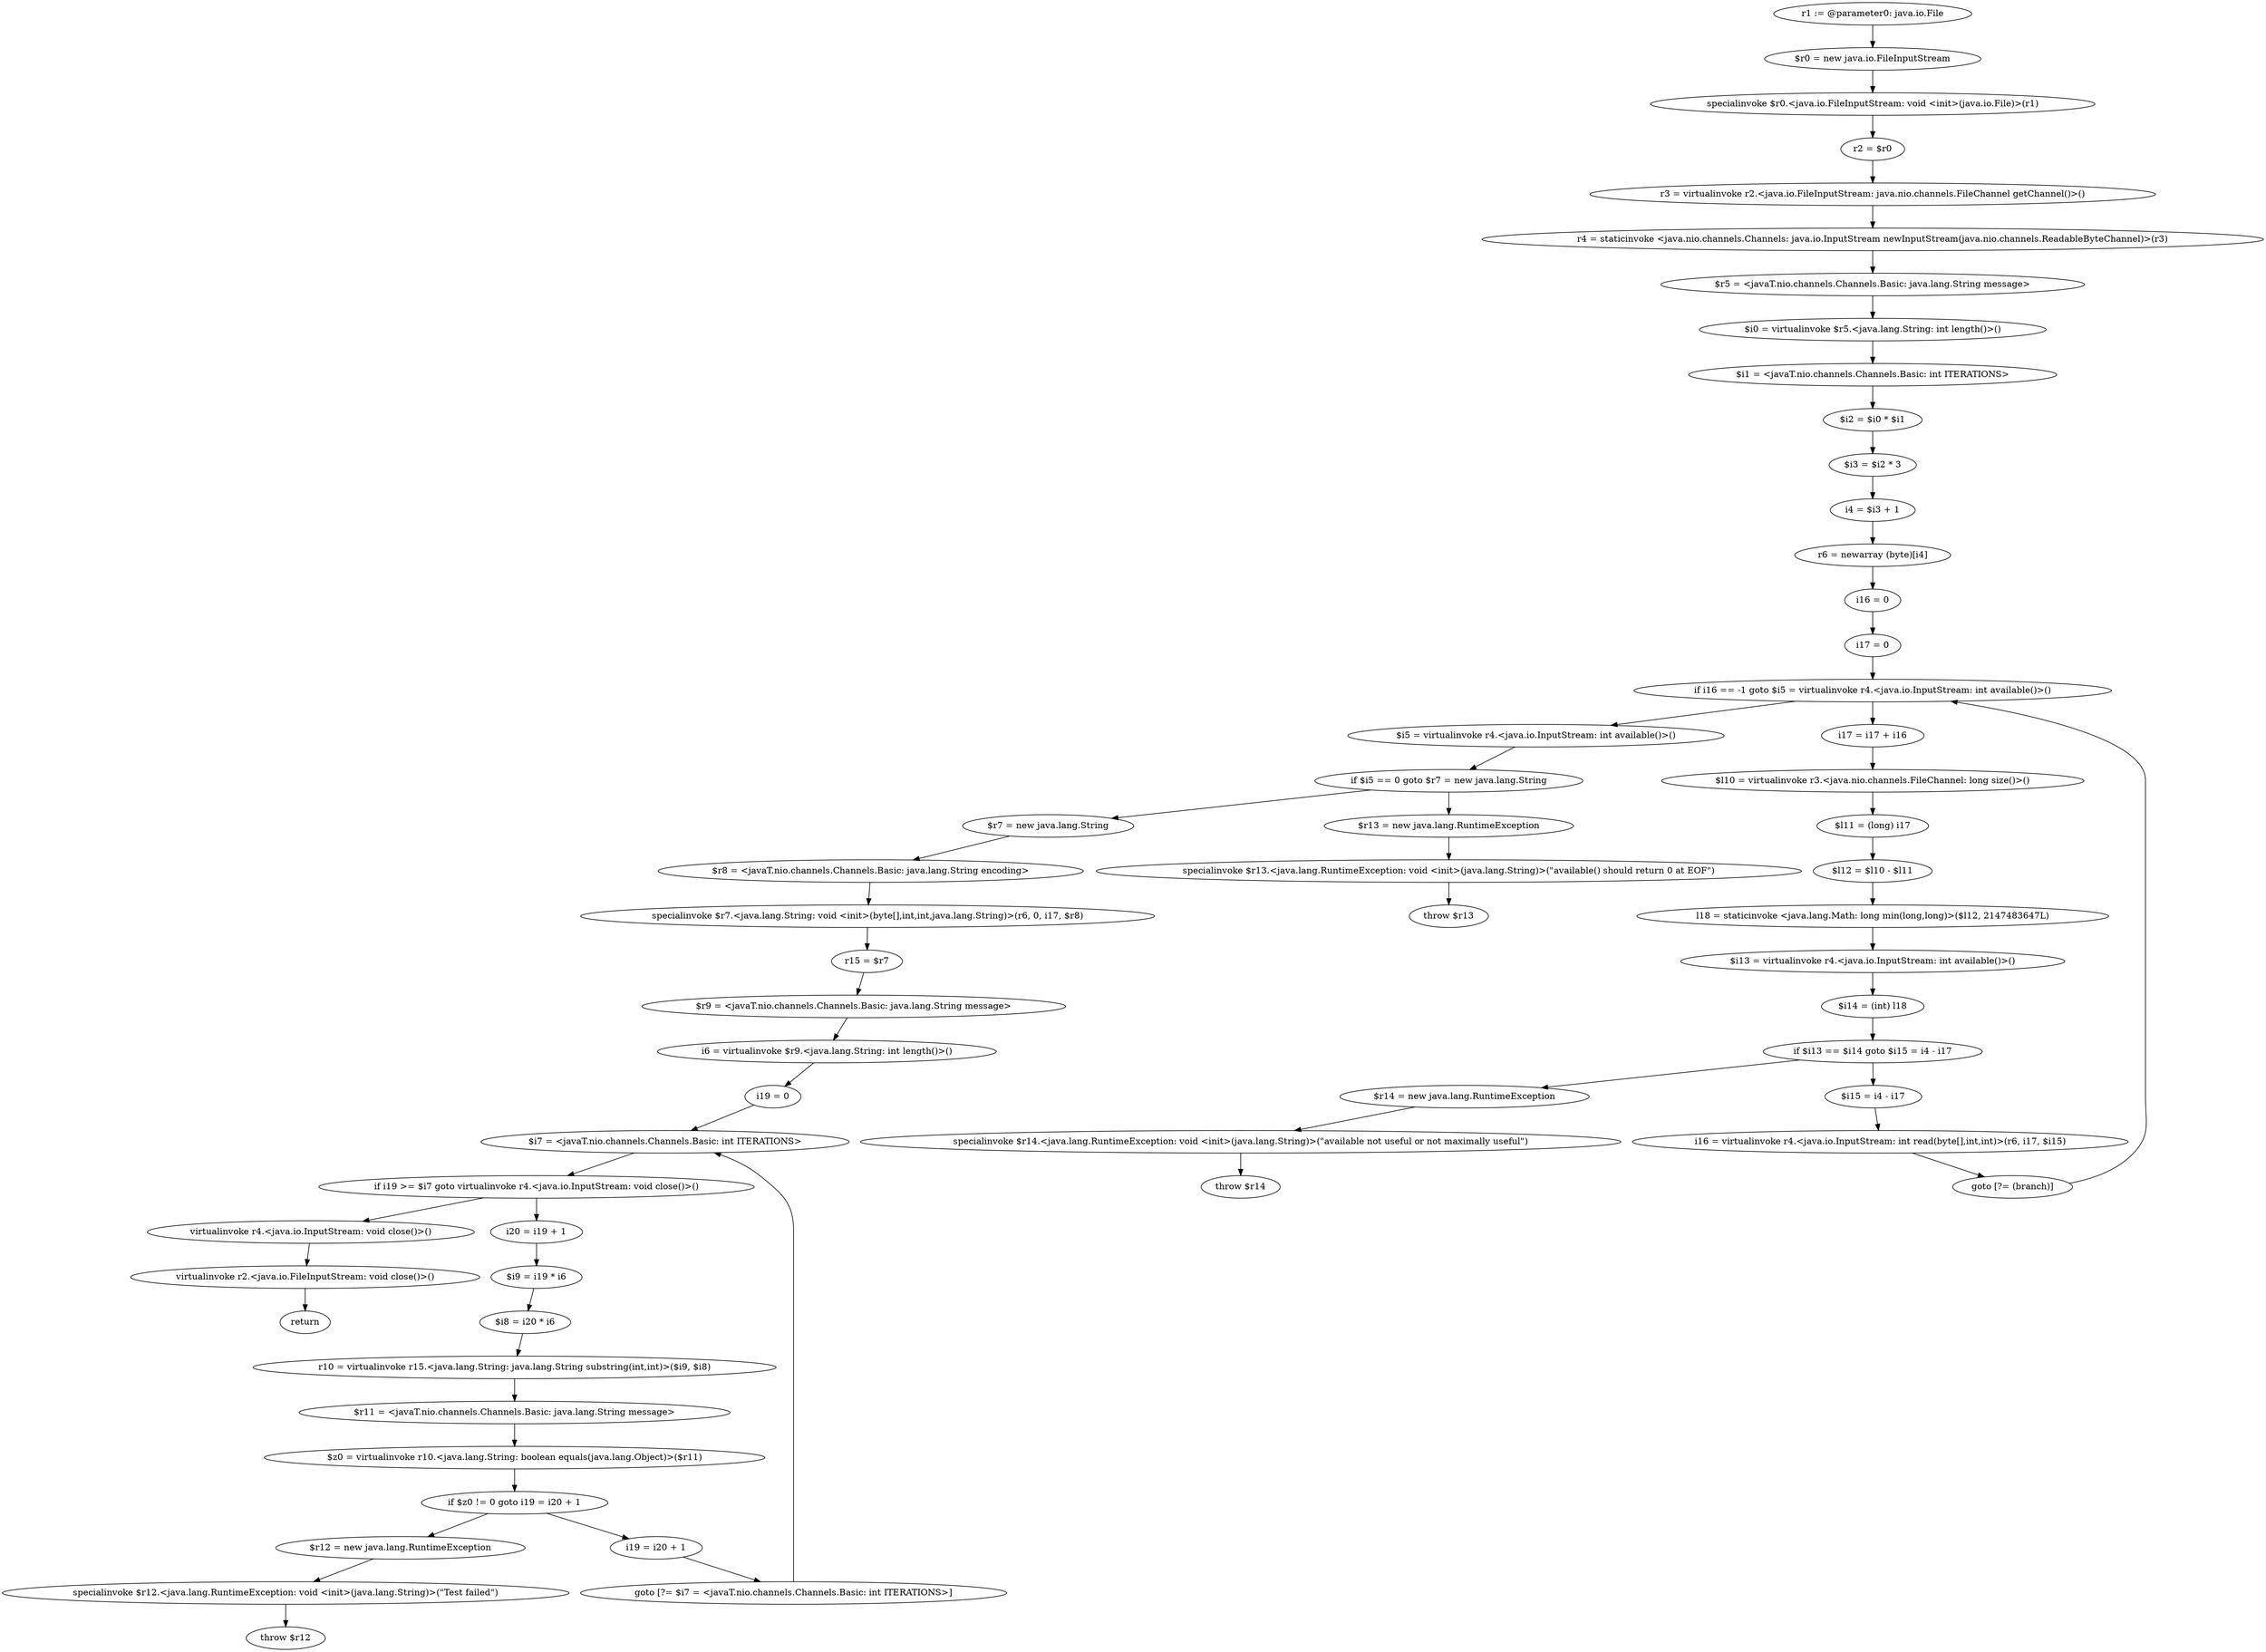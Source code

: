 digraph "unitGraph" {
    "r1 := @parameter0: java.io.File"
    "$r0 = new java.io.FileInputStream"
    "specialinvoke $r0.<java.io.FileInputStream: void <init>(java.io.File)>(r1)"
    "r2 = $r0"
    "r3 = virtualinvoke r2.<java.io.FileInputStream: java.nio.channels.FileChannel getChannel()>()"
    "r4 = staticinvoke <java.nio.channels.Channels: java.io.InputStream newInputStream(java.nio.channels.ReadableByteChannel)>(r3)"
    "$r5 = <javaT.nio.channels.Channels.Basic: java.lang.String message>"
    "$i0 = virtualinvoke $r5.<java.lang.String: int length()>()"
    "$i1 = <javaT.nio.channels.Channels.Basic: int ITERATIONS>"
    "$i2 = $i0 * $i1"
    "$i3 = $i2 * 3"
    "i4 = $i3 + 1"
    "r6 = newarray (byte)[i4]"
    "i16 = 0"
    "i17 = 0"
    "if i16 == -1 goto $i5 = virtualinvoke r4.<java.io.InputStream: int available()>()"
    "i17 = i17 + i16"
    "$l10 = virtualinvoke r3.<java.nio.channels.FileChannel: long size()>()"
    "$l11 = (long) i17"
    "$l12 = $l10 - $l11"
    "l18 = staticinvoke <java.lang.Math: long min(long,long)>($l12, 2147483647L)"
    "$i13 = virtualinvoke r4.<java.io.InputStream: int available()>()"
    "$i14 = (int) l18"
    "if $i13 == $i14 goto $i15 = i4 - i17"
    "$r14 = new java.lang.RuntimeException"
    "specialinvoke $r14.<java.lang.RuntimeException: void <init>(java.lang.String)>(\"available not useful or not maximally useful\")"
    "throw $r14"
    "$i15 = i4 - i17"
    "i16 = virtualinvoke r4.<java.io.InputStream: int read(byte[],int,int)>(r6, i17, $i15)"
    "goto [?= (branch)]"
    "$i5 = virtualinvoke r4.<java.io.InputStream: int available()>()"
    "if $i5 == 0 goto $r7 = new java.lang.String"
    "$r13 = new java.lang.RuntimeException"
    "specialinvoke $r13.<java.lang.RuntimeException: void <init>(java.lang.String)>(\"available() should return 0 at EOF\")"
    "throw $r13"
    "$r7 = new java.lang.String"
    "$r8 = <javaT.nio.channels.Channels.Basic: java.lang.String encoding>"
    "specialinvoke $r7.<java.lang.String: void <init>(byte[],int,int,java.lang.String)>(r6, 0, i17, $r8)"
    "r15 = $r7"
    "$r9 = <javaT.nio.channels.Channels.Basic: java.lang.String message>"
    "i6 = virtualinvoke $r9.<java.lang.String: int length()>()"
    "i19 = 0"
    "$i7 = <javaT.nio.channels.Channels.Basic: int ITERATIONS>"
    "if i19 >= $i7 goto virtualinvoke r4.<java.io.InputStream: void close()>()"
    "i20 = i19 + 1"
    "$i9 = i19 * i6"
    "$i8 = i20 * i6"
    "r10 = virtualinvoke r15.<java.lang.String: java.lang.String substring(int,int)>($i9, $i8)"
    "$r11 = <javaT.nio.channels.Channels.Basic: java.lang.String message>"
    "$z0 = virtualinvoke r10.<java.lang.String: boolean equals(java.lang.Object)>($r11)"
    "if $z0 != 0 goto i19 = i20 + 1"
    "$r12 = new java.lang.RuntimeException"
    "specialinvoke $r12.<java.lang.RuntimeException: void <init>(java.lang.String)>(\"Test failed\")"
    "throw $r12"
    "i19 = i20 + 1"
    "goto [?= $i7 = <javaT.nio.channels.Channels.Basic: int ITERATIONS>]"
    "virtualinvoke r4.<java.io.InputStream: void close()>()"
    "virtualinvoke r2.<java.io.FileInputStream: void close()>()"
    "return"
    "r1 := @parameter0: java.io.File"->"$r0 = new java.io.FileInputStream";
    "$r0 = new java.io.FileInputStream"->"specialinvoke $r0.<java.io.FileInputStream: void <init>(java.io.File)>(r1)";
    "specialinvoke $r0.<java.io.FileInputStream: void <init>(java.io.File)>(r1)"->"r2 = $r0";
    "r2 = $r0"->"r3 = virtualinvoke r2.<java.io.FileInputStream: java.nio.channels.FileChannel getChannel()>()";
    "r3 = virtualinvoke r2.<java.io.FileInputStream: java.nio.channels.FileChannel getChannel()>()"->"r4 = staticinvoke <java.nio.channels.Channels: java.io.InputStream newInputStream(java.nio.channels.ReadableByteChannel)>(r3)";
    "r4 = staticinvoke <java.nio.channels.Channels: java.io.InputStream newInputStream(java.nio.channels.ReadableByteChannel)>(r3)"->"$r5 = <javaT.nio.channels.Channels.Basic: java.lang.String message>";
    "$r5 = <javaT.nio.channels.Channels.Basic: java.lang.String message>"->"$i0 = virtualinvoke $r5.<java.lang.String: int length()>()";
    "$i0 = virtualinvoke $r5.<java.lang.String: int length()>()"->"$i1 = <javaT.nio.channels.Channels.Basic: int ITERATIONS>";
    "$i1 = <javaT.nio.channels.Channels.Basic: int ITERATIONS>"->"$i2 = $i0 * $i1";
    "$i2 = $i0 * $i1"->"$i3 = $i2 * 3";
    "$i3 = $i2 * 3"->"i4 = $i3 + 1";
    "i4 = $i3 + 1"->"r6 = newarray (byte)[i4]";
    "r6 = newarray (byte)[i4]"->"i16 = 0";
    "i16 = 0"->"i17 = 0";
    "i17 = 0"->"if i16 == -1 goto $i5 = virtualinvoke r4.<java.io.InputStream: int available()>()";
    "if i16 == -1 goto $i5 = virtualinvoke r4.<java.io.InputStream: int available()>()"->"i17 = i17 + i16";
    "if i16 == -1 goto $i5 = virtualinvoke r4.<java.io.InputStream: int available()>()"->"$i5 = virtualinvoke r4.<java.io.InputStream: int available()>()";
    "i17 = i17 + i16"->"$l10 = virtualinvoke r3.<java.nio.channels.FileChannel: long size()>()";
    "$l10 = virtualinvoke r3.<java.nio.channels.FileChannel: long size()>()"->"$l11 = (long) i17";
    "$l11 = (long) i17"->"$l12 = $l10 - $l11";
    "$l12 = $l10 - $l11"->"l18 = staticinvoke <java.lang.Math: long min(long,long)>($l12, 2147483647L)";
    "l18 = staticinvoke <java.lang.Math: long min(long,long)>($l12, 2147483647L)"->"$i13 = virtualinvoke r4.<java.io.InputStream: int available()>()";
    "$i13 = virtualinvoke r4.<java.io.InputStream: int available()>()"->"$i14 = (int) l18";
    "$i14 = (int) l18"->"if $i13 == $i14 goto $i15 = i4 - i17";
    "if $i13 == $i14 goto $i15 = i4 - i17"->"$r14 = new java.lang.RuntimeException";
    "if $i13 == $i14 goto $i15 = i4 - i17"->"$i15 = i4 - i17";
    "$r14 = new java.lang.RuntimeException"->"specialinvoke $r14.<java.lang.RuntimeException: void <init>(java.lang.String)>(\"available not useful or not maximally useful\")";
    "specialinvoke $r14.<java.lang.RuntimeException: void <init>(java.lang.String)>(\"available not useful or not maximally useful\")"->"throw $r14";
    "$i15 = i4 - i17"->"i16 = virtualinvoke r4.<java.io.InputStream: int read(byte[],int,int)>(r6, i17, $i15)";
    "i16 = virtualinvoke r4.<java.io.InputStream: int read(byte[],int,int)>(r6, i17, $i15)"->"goto [?= (branch)]";
    "goto [?= (branch)]"->"if i16 == -1 goto $i5 = virtualinvoke r4.<java.io.InputStream: int available()>()";
    "$i5 = virtualinvoke r4.<java.io.InputStream: int available()>()"->"if $i5 == 0 goto $r7 = new java.lang.String";
    "if $i5 == 0 goto $r7 = new java.lang.String"->"$r13 = new java.lang.RuntimeException";
    "if $i5 == 0 goto $r7 = new java.lang.String"->"$r7 = new java.lang.String";
    "$r13 = new java.lang.RuntimeException"->"specialinvoke $r13.<java.lang.RuntimeException: void <init>(java.lang.String)>(\"available() should return 0 at EOF\")";
    "specialinvoke $r13.<java.lang.RuntimeException: void <init>(java.lang.String)>(\"available() should return 0 at EOF\")"->"throw $r13";
    "$r7 = new java.lang.String"->"$r8 = <javaT.nio.channels.Channels.Basic: java.lang.String encoding>";
    "$r8 = <javaT.nio.channels.Channels.Basic: java.lang.String encoding>"->"specialinvoke $r7.<java.lang.String: void <init>(byte[],int,int,java.lang.String)>(r6, 0, i17, $r8)";
    "specialinvoke $r7.<java.lang.String: void <init>(byte[],int,int,java.lang.String)>(r6, 0, i17, $r8)"->"r15 = $r7";
    "r15 = $r7"->"$r9 = <javaT.nio.channels.Channels.Basic: java.lang.String message>";
    "$r9 = <javaT.nio.channels.Channels.Basic: java.lang.String message>"->"i6 = virtualinvoke $r9.<java.lang.String: int length()>()";
    "i6 = virtualinvoke $r9.<java.lang.String: int length()>()"->"i19 = 0";
    "i19 = 0"->"$i7 = <javaT.nio.channels.Channels.Basic: int ITERATIONS>";
    "$i7 = <javaT.nio.channels.Channels.Basic: int ITERATIONS>"->"if i19 >= $i7 goto virtualinvoke r4.<java.io.InputStream: void close()>()";
    "if i19 >= $i7 goto virtualinvoke r4.<java.io.InputStream: void close()>()"->"i20 = i19 + 1";
    "if i19 >= $i7 goto virtualinvoke r4.<java.io.InputStream: void close()>()"->"virtualinvoke r4.<java.io.InputStream: void close()>()";
    "i20 = i19 + 1"->"$i9 = i19 * i6";
    "$i9 = i19 * i6"->"$i8 = i20 * i6";
    "$i8 = i20 * i6"->"r10 = virtualinvoke r15.<java.lang.String: java.lang.String substring(int,int)>($i9, $i8)";
    "r10 = virtualinvoke r15.<java.lang.String: java.lang.String substring(int,int)>($i9, $i8)"->"$r11 = <javaT.nio.channels.Channels.Basic: java.lang.String message>";
    "$r11 = <javaT.nio.channels.Channels.Basic: java.lang.String message>"->"$z0 = virtualinvoke r10.<java.lang.String: boolean equals(java.lang.Object)>($r11)";
    "$z0 = virtualinvoke r10.<java.lang.String: boolean equals(java.lang.Object)>($r11)"->"if $z0 != 0 goto i19 = i20 + 1";
    "if $z0 != 0 goto i19 = i20 + 1"->"$r12 = new java.lang.RuntimeException";
    "if $z0 != 0 goto i19 = i20 + 1"->"i19 = i20 + 1";
    "$r12 = new java.lang.RuntimeException"->"specialinvoke $r12.<java.lang.RuntimeException: void <init>(java.lang.String)>(\"Test failed\")";
    "specialinvoke $r12.<java.lang.RuntimeException: void <init>(java.lang.String)>(\"Test failed\")"->"throw $r12";
    "i19 = i20 + 1"->"goto [?= $i7 = <javaT.nio.channels.Channels.Basic: int ITERATIONS>]";
    "goto [?= $i7 = <javaT.nio.channels.Channels.Basic: int ITERATIONS>]"->"$i7 = <javaT.nio.channels.Channels.Basic: int ITERATIONS>";
    "virtualinvoke r4.<java.io.InputStream: void close()>()"->"virtualinvoke r2.<java.io.FileInputStream: void close()>()";
    "virtualinvoke r2.<java.io.FileInputStream: void close()>()"->"return";
}

